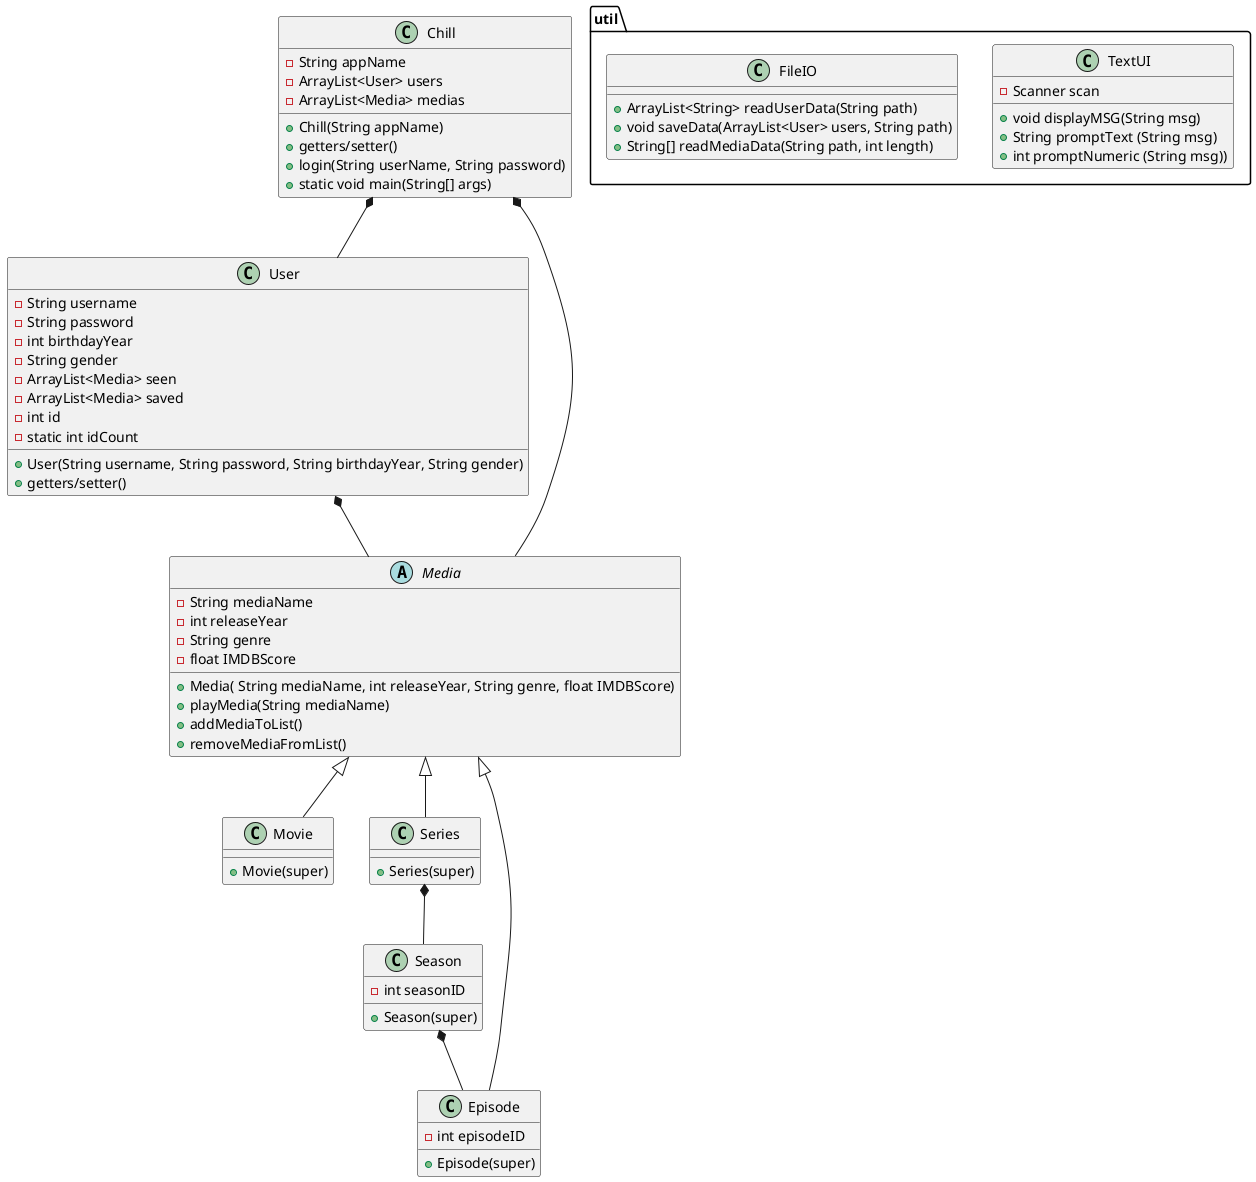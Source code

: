 @startuml

class Chill{
- String appName
- ArrayList<User> users
- ArrayList<Media> medias
+ Chill(String appName)


+ getters/setter()
+ login(String userName, String password)
+ static void main(String[] args)
}

class User{
- String username
- String password
- int birthdayYear
- String gender
- ArrayList<Media> seen
- ArrayList<Media> saved
- int id
- static int idCount

+ User(String username, String password, String birthdayYear, String gender)
+ getters/setter()

}

package "util"{

class TextUI{
- Scanner scan

+ void displayMSG(String msg)
+ String promptText (String msg)
+ int promptNumeric (String msg))
}

class FileIO{
+ ArrayList<String> readUserData(String path)
+ void saveData(ArrayList<User> users, String path)
+ String[] readMediaData(String path, int length)
}

}

abstract class Media{
- String mediaName
- int releaseYear
- String genre
- float IMDBScore

+ Media( String mediaName, int releaseYear, String genre, float IMDBScore)
+ playMedia(String mediaName)
+ addMediaToList()
+ removeMediaFromList()
}

class Movie extends Media{
+ Movie(super)
}

class Series extends Media{
+ Series(super)
}

class Season{
- int seasonID
+ Season(super)
}

class Episode extends Media{
-int episodeID
+ Episode(super)
}

Chill *-- Media

User *-- Media

Chill *-- User

Series *-- Season

Season *-- Episode


@enduml